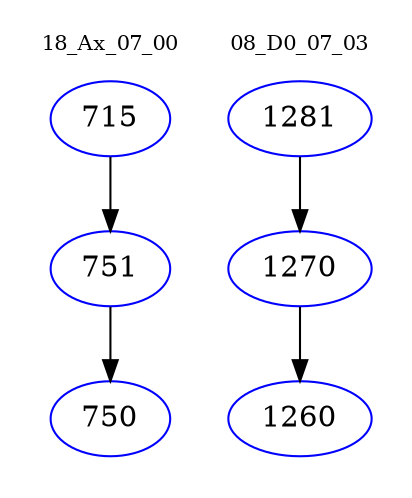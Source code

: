 digraph{
subgraph cluster_0 {
color = white
label = "18_Ax_07_00";
fontsize=10;
T0_715 [label="715", color="blue"]
T0_715 -> T0_751 [color="black"]
T0_751 [label="751", color="blue"]
T0_751 -> T0_750 [color="black"]
T0_750 [label="750", color="blue"]
}
subgraph cluster_1 {
color = white
label = "08_D0_07_03";
fontsize=10;
T1_1281 [label="1281", color="blue"]
T1_1281 -> T1_1270 [color="black"]
T1_1270 [label="1270", color="blue"]
T1_1270 -> T1_1260 [color="black"]
T1_1260 [label="1260", color="blue"]
}
}
